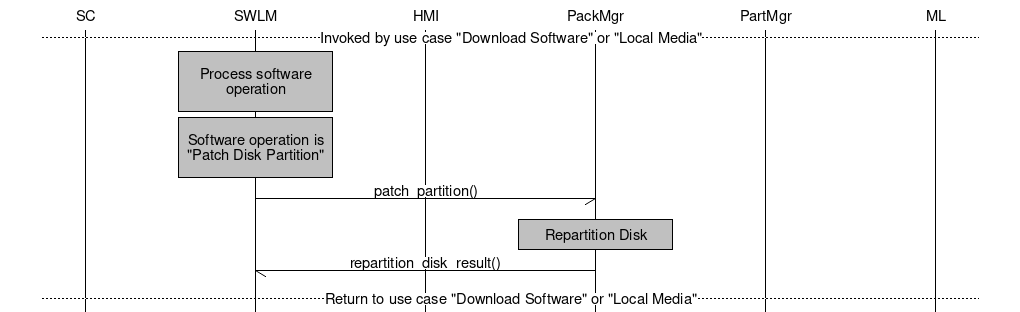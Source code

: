 #
#
# Sequence diagram description
#
# The sequence diagram description below is translated to
# a PNG image by mscgen (http://www.mcternan.me.uk/mscgen/)
# 
# Recompile updated diagrams to a png image with:
#  
#   mscgen -T png swm.msc
#

msc {
  width="1024";
  "SC",  "SWLM", "HMI", "PackMgr", "PartMgr", "ML";
  --- [ label="Invoked by use case \"Download Software\" or \"Local Media\""];
  "SWLM" box "SWLM" [ textbgcolour="silver", label = "\nProcess software operation\n" ];
  "SWLM" box "SWLM" [  textbgcolour="silver", label = "\nSoftware operation is \"Patch Disk Partition\"\n" ];
  "SWLM" -> "PackMgr" [ label = "patch_partition()" ];
  "PackMgr" box "PackMgr" [ textbgcolour="silver", label = "Repartition Disk" ];
  "PackMgr" -> "SWLM" [ label = "repartition_disk_result()" ];
  --- [ label = "Return to use case \"Download Software\" or \"Local Media\""];
}
